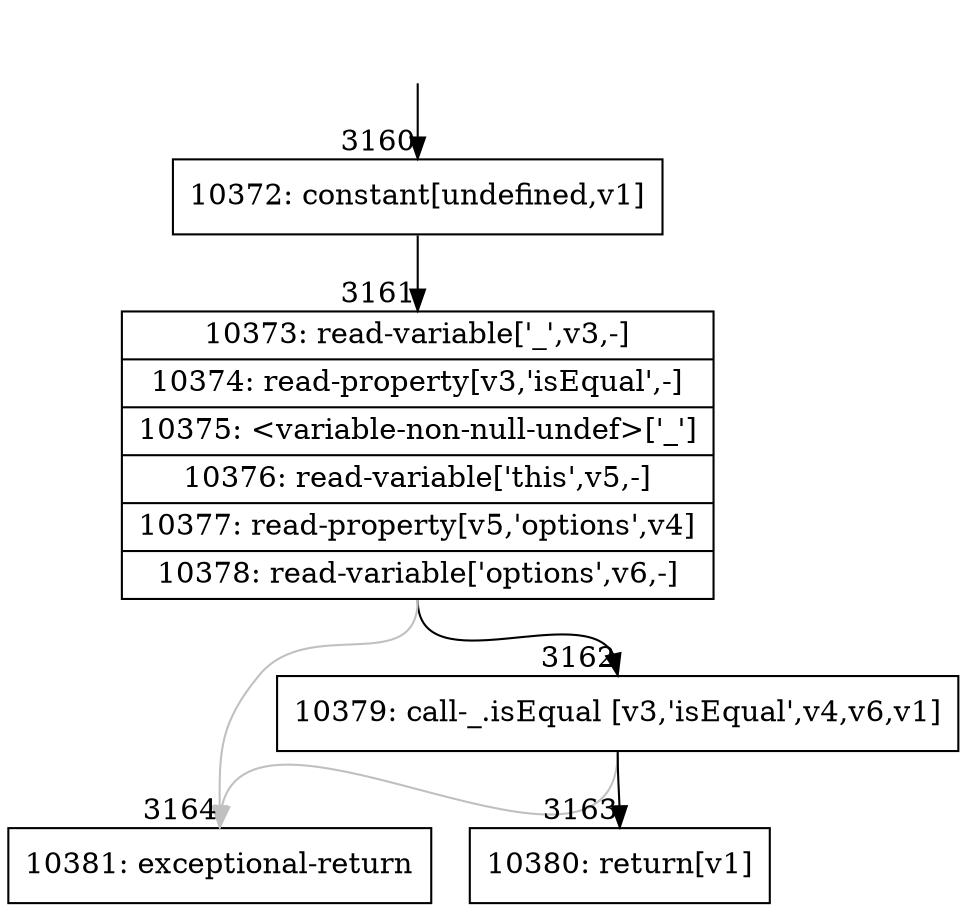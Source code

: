 digraph {
rankdir="TD"
BB_entry244[shape=none,label=""];
BB_entry244 -> BB3160 [tailport=s, headport=n, headlabel="    3160"]
BB3160 [shape=record label="{10372: constant[undefined,v1]}" ] 
BB3160 -> BB3161 [tailport=s, headport=n, headlabel="      3161"]
BB3161 [shape=record label="{10373: read-variable['_',v3,-]|10374: read-property[v3,'isEqual',-]|10375: \<variable-non-null-undef\>['_']|10376: read-variable['this',v5,-]|10377: read-property[v5,'options',v4]|10378: read-variable['options',v6,-]}" ] 
BB3161 -> BB3162 [tailport=s, headport=n, headlabel="      3162"]
BB3161 -> BB3164 [tailport=s, headport=n, color=gray, headlabel="      3164"]
BB3162 [shape=record label="{10379: call-_.isEqual [v3,'isEqual',v4,v6,v1]}" ] 
BB3162 -> BB3163 [tailport=s, headport=n, headlabel="      3163"]
BB3162 -> BB3164 [tailport=s, headport=n, color=gray]
BB3163 [shape=record label="{10380: return[v1]}" ] 
BB3164 [shape=record label="{10381: exceptional-return}" ] 
//#$~ 2754
}
